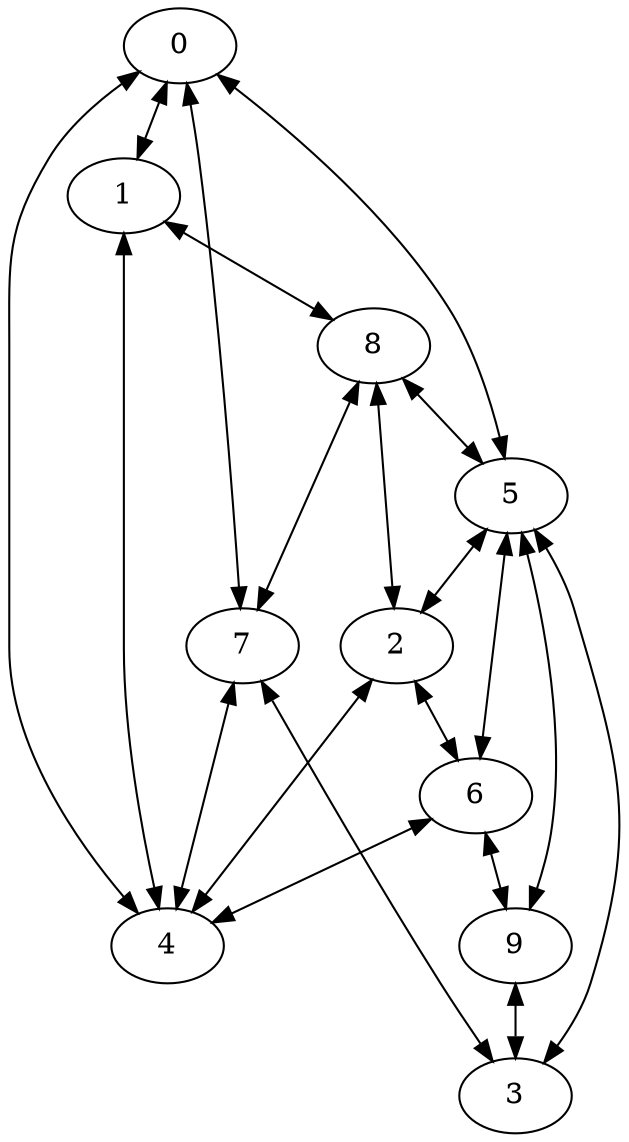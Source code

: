 digraph Cities {
	0 [label=0]
	1 [label=1]
	2 [label=2]
	3 [label=3]
	4 [label=4]
	5 [label=5]
	6 [label=6]
	7 [label=7]
	8 [label=8]
	9 [label=9]
	4 -> 0 [dir=both]
	5 -> 0 [dir=both]
	0 -> 1 [dir=both]
	4 -> 1 [dir=both]
	5 -> 2 [dir=both]
	4 -> 2 [dir=both]
	7 -> 3 [dir=both]
	9 -> 3 [dir=both]
	7 -> 4 [dir=both]
	6 -> 4 [dir=both]
	3 -> 5 [dir=both]
	8 -> 5 [dir=both]
	5 -> 6 [dir=both]
	2 -> 6 [dir=both]
	8 -> 7 [dir=both]
	0 -> 7 [dir=both]
	1 -> 8 [dir=both]
	2 -> 8 [dir=both]
	6 -> 9 [dir=both]
	5 -> 9 [dir=both]
}
